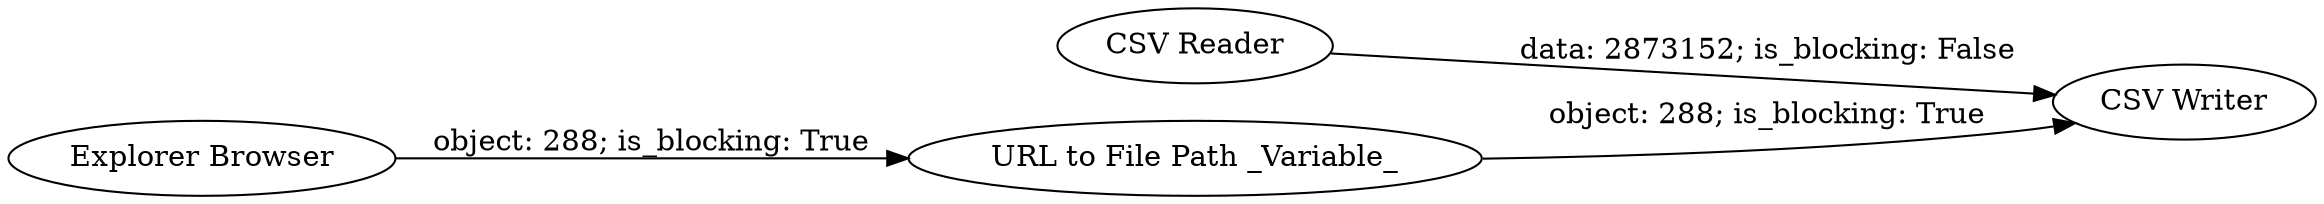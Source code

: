 digraph {
	"-2859688032667497249_1" [label="CSV Reader"]
	"-2859688032667497249_6" [label="URL to File Path _Variable_"]
	"-2859688032667497249_5" [label="Explorer Browser"]
	"-2859688032667497249_3" [label="CSV Writer"]
	"-2859688032667497249_5" -> "-2859688032667497249_6" [label="object: 288; is_blocking: True"]
	"-2859688032667497249_1" -> "-2859688032667497249_3" [label="data: 2873152; is_blocking: False"]
	"-2859688032667497249_6" -> "-2859688032667497249_3" [label="object: 288; is_blocking: True"]
	rankdir=LR
}
